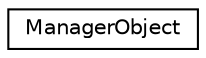 digraph "Graphical Class Hierarchy"
{
 // LATEX_PDF_SIZE
  edge [fontname="Helvetica",fontsize="10",labelfontname="Helvetica",labelfontsize="10"];
  node [fontname="Helvetica",fontsize="10",shape=record];
  rankdir="LR";
  Node0 [label="ManagerObject",height=0.2,width=0.4,color="black", fillcolor="white", style="filled",URL="$classManagerObject.html",tooltip=" "];
}

